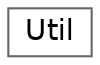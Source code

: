 digraph "Graphical Class Hierarchy"
{
 // LATEX_PDF_SIZE
  bgcolor="transparent";
  edge [fontname=Helvetica,fontsize=14,labelfontname=Helvetica,labelfontsize=14];
  node [fontname=Helvetica,fontsize=14,shape=box,height=0.2,width=0.4];
  rankdir="LR";
  Node0 [id="Node000000",label="Util",height=0.2,width=0.4,color="grey40", fillcolor="white", style="filled",URL="$d6/de4/classUtil.html",tooltip=" "];
}
